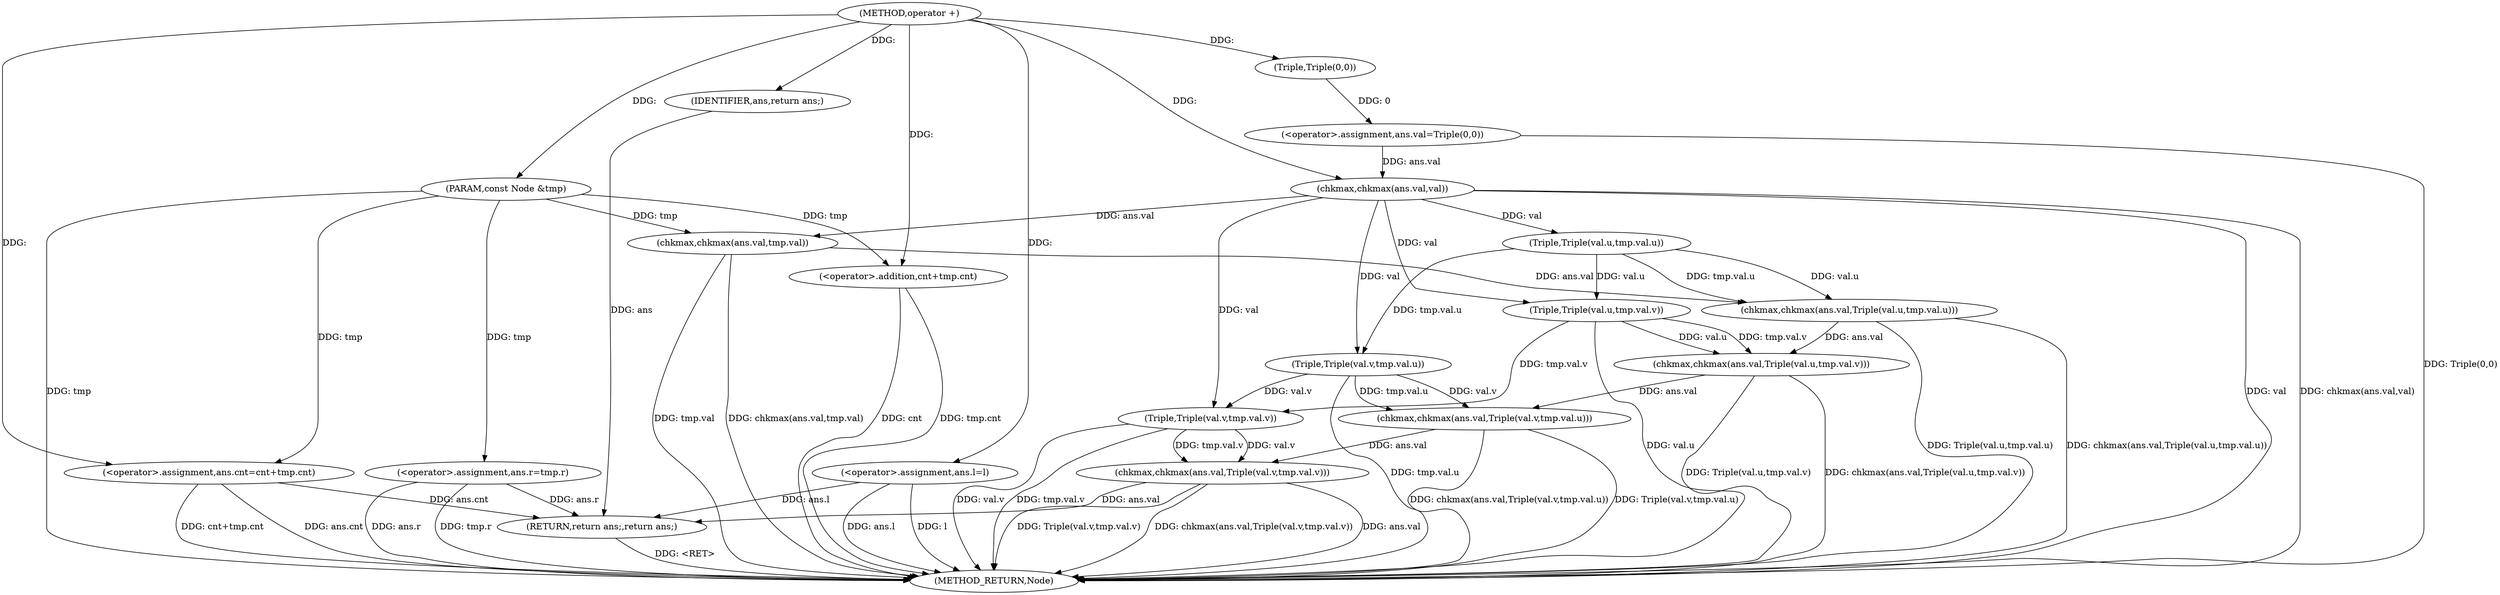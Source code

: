 digraph "operator +" {  
"1000497" [label = "(METHOD,operator +)" ]
"1000595" [label = "(METHOD_RETURN,Node)" ]
"1000498" [label = "(PARAM,const Node &tmp)" ]
"1000501" [label = "(<operator>.assignment,ans.l=l)" ]
"1000506" [label = "(<operator>.assignment,ans.r=tmp.r)" ]
"1000513" [label = "(<operator>.assignment,ans.val=Triple(0,0))" ]
"1000520" [label = "(<operator>.assignment,ans.cnt=cnt+tmp.cnt)" ]
"1000529" [label = "(chkmax,chkmax(ans.val,val))" ]
"1000534" [label = "(chkmax,chkmax(ans.val,tmp.val))" ]
"1000541" [label = "(chkmax,chkmax(ans.val,Triple(val.u,tmp.val.u)))" ]
"1000554" [label = "(chkmax,chkmax(ans.val,Triple(val.u,tmp.val.v)))" ]
"1000567" [label = "(chkmax,chkmax(ans.val,Triple(val.v,tmp.val.u)))" ]
"1000580" [label = "(chkmax,chkmax(ans.val,Triple(val.v,tmp.val.v)))" ]
"1000593" [label = "(RETURN,return ans;,return ans;)" ]
"1000594" [label = "(IDENTIFIER,ans,return ans;)" ]
"1000517" [label = "(Triple,Triple(0,0))" ]
"1000524" [label = "(<operator>.addition,cnt+tmp.cnt)" ]
"1000545" [label = "(Triple,Triple(val.u,tmp.val.u))" ]
"1000558" [label = "(Triple,Triple(val.u,tmp.val.v))" ]
"1000571" [label = "(Triple,Triple(val.v,tmp.val.u))" ]
"1000584" [label = "(Triple,Triple(val.v,tmp.val.v))" ]
  "1000498" -> "1000595"  [ label = "DDG: tmp"] 
  "1000501" -> "1000595"  [ label = "DDG: ans.l"] 
  "1000506" -> "1000595"  [ label = "DDG: ans.r"] 
  "1000506" -> "1000595"  [ label = "DDG: tmp.r"] 
  "1000513" -> "1000595"  [ label = "DDG: Triple(0,0)"] 
  "1000520" -> "1000595"  [ label = "DDG: ans.cnt"] 
  "1000524" -> "1000595"  [ label = "DDG: tmp.cnt"] 
  "1000520" -> "1000595"  [ label = "DDG: cnt+tmp.cnt"] 
  "1000529" -> "1000595"  [ label = "DDG: val"] 
  "1000529" -> "1000595"  [ label = "DDG: chkmax(ans.val,val)"] 
  "1000534" -> "1000595"  [ label = "DDG: tmp.val"] 
  "1000534" -> "1000595"  [ label = "DDG: chkmax(ans.val,tmp.val)"] 
  "1000541" -> "1000595"  [ label = "DDG: Triple(val.u,tmp.val.u)"] 
  "1000541" -> "1000595"  [ label = "DDG: chkmax(ans.val,Triple(val.u,tmp.val.u))"] 
  "1000558" -> "1000595"  [ label = "DDG: val.u"] 
  "1000554" -> "1000595"  [ label = "DDG: Triple(val.u,tmp.val.v)"] 
  "1000554" -> "1000595"  [ label = "DDG: chkmax(ans.val,Triple(val.u,tmp.val.v))"] 
  "1000571" -> "1000595"  [ label = "DDG: tmp.val.u"] 
  "1000567" -> "1000595"  [ label = "DDG: Triple(val.v,tmp.val.u)"] 
  "1000567" -> "1000595"  [ label = "DDG: chkmax(ans.val,Triple(val.v,tmp.val.u))"] 
  "1000580" -> "1000595"  [ label = "DDG: ans.val"] 
  "1000584" -> "1000595"  [ label = "DDG: val.v"] 
  "1000584" -> "1000595"  [ label = "DDG: tmp.val.v"] 
  "1000580" -> "1000595"  [ label = "DDG: Triple(val.v,tmp.val.v)"] 
  "1000580" -> "1000595"  [ label = "DDG: chkmax(ans.val,Triple(val.v,tmp.val.v))"] 
  "1000593" -> "1000595"  [ label = "DDG: <RET>"] 
  "1000524" -> "1000595"  [ label = "DDG: cnt"] 
  "1000501" -> "1000595"  [ label = "DDG: l"] 
  "1000497" -> "1000498"  [ label = "DDG: "] 
  "1000497" -> "1000501"  [ label = "DDG: "] 
  "1000498" -> "1000506"  [ label = "DDG: tmp"] 
  "1000517" -> "1000513"  [ label = "DDG: 0"] 
  "1000498" -> "1000520"  [ label = "DDG: tmp"] 
  "1000497" -> "1000520"  [ label = "DDG: "] 
  "1000594" -> "1000593"  [ label = "DDG: ans"] 
  "1000501" -> "1000593"  [ label = "DDG: ans.l"] 
  "1000506" -> "1000593"  [ label = "DDG: ans.r"] 
  "1000520" -> "1000593"  [ label = "DDG: ans.cnt"] 
  "1000580" -> "1000593"  [ label = "DDG: ans.val"] 
  "1000513" -> "1000529"  [ label = "DDG: ans.val"] 
  "1000497" -> "1000529"  [ label = "DDG: "] 
  "1000529" -> "1000534"  [ label = "DDG: ans.val"] 
  "1000498" -> "1000534"  [ label = "DDG: tmp"] 
  "1000534" -> "1000541"  [ label = "DDG: ans.val"] 
  "1000545" -> "1000541"  [ label = "DDG: val.u"] 
  "1000545" -> "1000541"  [ label = "DDG: tmp.val.u"] 
  "1000541" -> "1000554"  [ label = "DDG: ans.val"] 
  "1000558" -> "1000554"  [ label = "DDG: val.u"] 
  "1000558" -> "1000554"  [ label = "DDG: tmp.val.v"] 
  "1000554" -> "1000567"  [ label = "DDG: ans.val"] 
  "1000571" -> "1000567"  [ label = "DDG: val.v"] 
  "1000571" -> "1000567"  [ label = "DDG: tmp.val.u"] 
  "1000567" -> "1000580"  [ label = "DDG: ans.val"] 
  "1000584" -> "1000580"  [ label = "DDG: val.v"] 
  "1000584" -> "1000580"  [ label = "DDG: tmp.val.v"] 
  "1000497" -> "1000594"  [ label = "DDG: "] 
  "1000497" -> "1000517"  [ label = "DDG: "] 
  "1000497" -> "1000524"  [ label = "DDG: "] 
  "1000498" -> "1000524"  [ label = "DDG: tmp"] 
  "1000529" -> "1000545"  [ label = "DDG: val"] 
  "1000529" -> "1000558"  [ label = "DDG: val"] 
  "1000545" -> "1000558"  [ label = "DDG: val.u"] 
  "1000529" -> "1000571"  [ label = "DDG: val"] 
  "1000545" -> "1000571"  [ label = "DDG: tmp.val.u"] 
  "1000529" -> "1000584"  [ label = "DDG: val"] 
  "1000571" -> "1000584"  [ label = "DDG: val.v"] 
  "1000558" -> "1000584"  [ label = "DDG: tmp.val.v"] 
}
